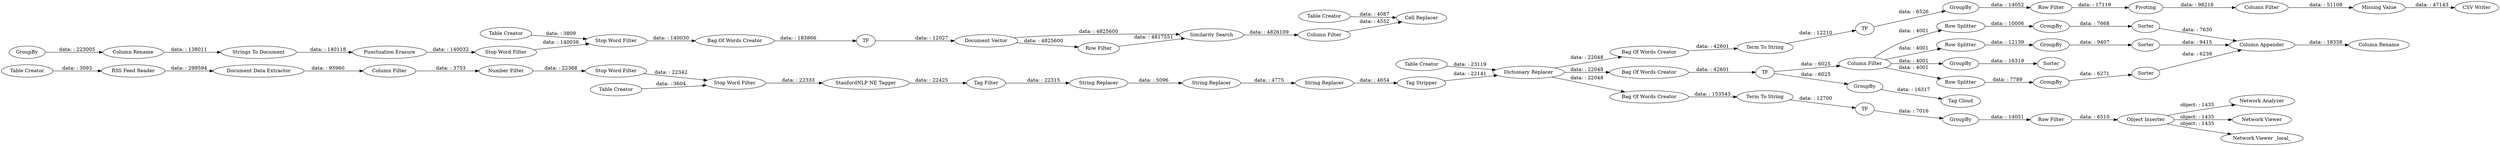 digraph {
	"-2130301288405535715_327" [label="Bag Of Words Creator"]
	"-6659901503865041628_222" [label="Object Inserter"]
	"4003537533241456598_6" [label="Table Creator"]
	"4978860230940263456_266" [label="Row Splitter"]
	"7910847549926279334_340" [label="Stop Word Filter"]
	"3970697911609638342_308" [label="Dictionary Replacer"]
	"4978860230940263456_275" [label=GroupBy]
	"4978860230940263456_276" [label=Sorter]
	"-6659901503865041628_327" [label="Network Analyzer"]
	"4978860230940263456_277" [label=Sorter]
	"4003537533241456598_7" [label="Column Filter"]
	"-2130301288405535715_321" [label="Strings To Document"]
	"-6659901503865041628_326" [label="Row Filter"]
	"4978860230940263456_259" [label="Column Filter"]
	"4978860230940263456_8" [label="Bag Of Words Creator"]
	"6635525824126288533_16" [label="Stop Word Filter"]
	"4003537533241456598_5" [label="RSS Feed Reader"]
	"7910847549926279334_336" [label="Punctuation Erasure"]
	"-2130301288405535715_323" [label=TF]
	"4978860230940263456_7" [label="Tag Cloud"]
	"-2130301288405535715_326" [label="Row Filter"]
	"-2130301288405535715_325" [label="Missing Value"]
	"-2130301288405535715_332" [label="CSV Writer"]
	"4978860230940263456_279" [label="Column Rename"]
	"7910847549926279334_341" [label="Table Creator"]
	"4978860230940263456_261" [label="Row Splitter"]
	"6635525824126288533_19" [label="Table Creator"]
	"-2130301288405535715_320" [label="Column Rename"]
	"3970697911609638342_309" [label="Table Creator"]
	"-2130301288405535715_307" [label="Column Filter"]
	"-2130301288405535715_334" [label="Term To String"]
	"4003537533241456598_8" [label="Document Data Extractor"]
	"-2130301288405535715_345" [label="Cell Replacer"]
	"-2130301288405535715_344" [label="Table Creator"]
	"-8450700494740871826_252" [label="String Replacer"]
	"-6659901503865041628_244" [label="Bag Of Words Creator"]
	"-6659901503865041628_245" [label=TF]
	"-8450700494740871826_251" [label="String Replacer"]
	"-2130301288405535715_314" [label="Document Vector"]
	"-2130301288405535715_319" [label=GroupBy]
	"4978860230940263456_278" [label=Sorter]
	"7910847549926279334_337" [label="Stop Word Filter"]
	"-8450700494740871826_248" [label="Tag Stripper"]
	"-6659901503865041628_328" [label="Network Viewer"]
	"6635525824126288533_18" [label="Stop Word Filter"]
	"-8450700494740871826_250" [label="String Replacer"]
	"6635525824126288533_14" [label="Number Filter"]
	"-6659901503865041628_325" [label=GroupBy]
	"4978860230940263456_9" [label=TF]
	"-2130301288405535715_328" [label=TF]
	"4978860230940263456_260" [label=GroupBy]
	"4978860230940263456_271" [label="Column Appender"]
	"4978860230940263456_280" [label=Sorter]
	"-2130301288405535715_313" [label="Similarity Search"]
	"4978860230940263456_264" [label="Row Splitter"]
	"-2130301288405535715_316" [label="Column Filter"]
	"-2130301288405535715_315" [label="Row Filter"]
	"4978860230940263456_262" [label=GroupBy]
	"6635525824126288533_20" [label="StanfordNLP NE Tagger"]
	"-2130301288405535715_333" [label=GroupBy]
	"-2130301288405535715_322" [label="Bag Of Words Creator"]
	"6635525824126288533_12" [label="Tag Filter"]
	"4978860230940263456_273" [label=GroupBy]
	"-6659901503865041628_253" [label="Term To String"]
	"-6659901503865041628_242" [label="Network Viewer _local_"]
	"4978860230940263456_274" [label=GroupBy]
	"-2130301288405535715_303" [label=Pivoting]
	"4003537533241456598_8" -> "4003537533241456598_7" [label="data: : 93960"]
	"-6659901503865041628_244" -> "-6659901503865041628_253" [label="data: : 153543"]
	"4978860230940263456_261" -> "4978860230940263456_273" [label="data: : 12139"]
	"3970697911609638342_308" -> "-2130301288405535715_327" [label="data: : 22048"]
	"6635525824126288533_18" -> "6635525824126288533_20" [label="data: : 22333"]
	"-6659901503865041628_245" -> "-6659901503865041628_325" [label="data: : 7016"]
	"4978860230940263456_260" -> "4978860230940263456_280" [label="data: : 16319"]
	"-2130301288405535715_307" -> "-2130301288405535715_325" [label="data: : 51108"]
	"-6659901503865041628_222" -> "-6659901503865041628_327" [label="object: : 1435"]
	"-6659901503865041628_325" -> "-6659901503865041628_326" [label="data: : 14051"]
	"-2130301288405535715_315" -> "-2130301288405535715_313" [label="data: : 4817551"]
	"-2130301288405535715_323" -> "-2130301288405535715_314" [label="data: : 12027"]
	"7910847549926279334_341" -> "7910847549926279334_340" [label="data: : 3809"]
	"4978860230940263456_9" -> "4978860230940263456_259" [label="data: : 6025"]
	"-6659901503865041628_326" -> "-6659901503865041628_222" [label="data: : 6510"]
	"4978860230940263456_259" -> "4978860230940263456_266" [label="data: : 4001"]
	"4978860230940263456_259" -> "4978860230940263456_264" [label="data: : 4001"]
	"-2130301288405535715_321" -> "7910847549926279334_336" [label="data: : 140118"]
	"-8450700494740871826_248" -> "3970697911609638342_308" [label="data: : 22141"]
	"-2130301288405535715_326" -> "-2130301288405535715_303" [label="data: : 17119"]
	"3970697911609638342_308" -> "-6659901503865041628_244" [label="data: : 22048"]
	"3970697911609638342_308" -> "4978860230940263456_8" [label="data: : 22048"]
	"4978860230940263456_273" -> "4978860230940263456_276" [label="data: : 9407"]
	"-2130301288405535715_325" -> "-2130301288405535715_332" [label="data: : 47143"]
	"-2130301288405535715_333" -> "-2130301288405535715_326" [label="data: : 14052"]
	"-8450700494740871826_252" -> "-8450700494740871826_248" [label="data: : 4654"]
	"-2130301288405535715_314" -> "-2130301288405535715_315" [label="data: : 4825600"]
	"6635525824126288533_16" -> "6635525824126288533_18" [label="data: : 22342"]
	"-6659901503865041628_222" -> "-6659901503865041628_328" [label="object: : 1435"]
	"4003537533241456598_5" -> "4003537533241456598_8" [label="data: : 299594"]
	"4978860230940263456_274" -> "4978860230940263456_277" [label="data: : 6271"]
	"4978860230940263456_275" -> "4978860230940263456_278" [label="data: : 7668"]
	"-2130301288405535715_303" -> "-2130301288405535715_307" [label="data: : 98216"]
	"4978860230940263456_271" -> "4978860230940263456_279" [label="data: : 18358"]
	"7910847549926279334_336" -> "7910847549926279334_337" [label="data: : 140032"]
	"-6659901503865041628_253" -> "-6659901503865041628_245" [label="data: : 12700"]
	"-2130301288405535715_334" -> "-2130301288405535715_328" [label="data: : 12210"]
	"4978860230940263456_264" -> "4978860230940263456_274" [label="data: : 7789"]
	"4978860230940263456_277" -> "4978860230940263456_271" [label="data: : 6239"]
	"4978860230940263456_278" -> "4978860230940263456_271" [label="data: : 7630"]
	"3970697911609638342_309" -> "3970697911609638342_308" [label="data: : 23119"]
	"4003537533241456598_6" -> "4003537533241456598_5" [label="data: : 3093"]
	"4978860230940263456_259" -> "4978860230940263456_260" [label="data: : 4001"]
	"4978860230940263456_262" -> "4978860230940263456_7" [label="data: : 16317"]
	"-8450700494740871826_251" -> "-8450700494740871826_252" [label="data: : 4775"]
	"6635525824126288533_20" -> "6635525824126288533_12" [label="data: : 22425"]
	"7910847549926279334_337" -> "7910847549926279334_340" [label="data: : 140036"]
	"-6659901503865041628_222" -> "-6659901503865041628_242" [label="object: : 1435"]
	"-8450700494740871826_250" -> "-8450700494740871826_251" [label="data: : 5096"]
	"6635525824126288533_19" -> "6635525824126288533_18" [label="data: : 3604"]
	"-2130301288405535715_344" -> "-2130301288405535715_345" [label="data: : 4087"]
	"4978860230940263456_8" -> "4978860230940263456_9" [label="data: : 42601"]
	"-2130301288405535715_313" -> "-2130301288405535715_316" [label="data: : 4826109"]
	"-2130301288405535715_328" -> "-2130301288405535715_333" [label="data: : 6526"]
	"-2130301288405535715_319" -> "-2130301288405535715_320" [label="data: : 223005"]
	"6635525824126288533_12" -> "-8450700494740871826_250" [label="data: : 22315"]
	"4978860230940263456_276" -> "4978860230940263456_271" [label="data: : 9415"]
	"-2130301288405535715_314" -> "-2130301288405535715_313" [label="data: : 4825600"]
	"6635525824126288533_14" -> "6635525824126288533_16" [label="data: : 22368"]
	"-2130301288405535715_322" -> "-2130301288405535715_323" [label="data: : 183866"]
	"4003537533241456598_7" -> "6635525824126288533_14" [label="data: : 3753"]
	"4978860230940263456_259" -> "4978860230940263456_261" [label="data: : 4001"]
	"-2130301288405535715_327" -> "-2130301288405535715_334" [label="data: : 42601"]
	"7910847549926279334_340" -> "-2130301288405535715_322" [label="data: : 140030"]
	"-2130301288405535715_320" -> "-2130301288405535715_321" [label="data: : 138011"]
	"4978860230940263456_266" -> "4978860230940263456_275" [label="data: : 10006"]
	"4978860230940263456_9" -> "4978860230940263456_262" [label="data: : 6025"]
	"-2130301288405535715_316" -> "-2130301288405535715_345" [label="data: : 4552"]
	rankdir=LR
}
